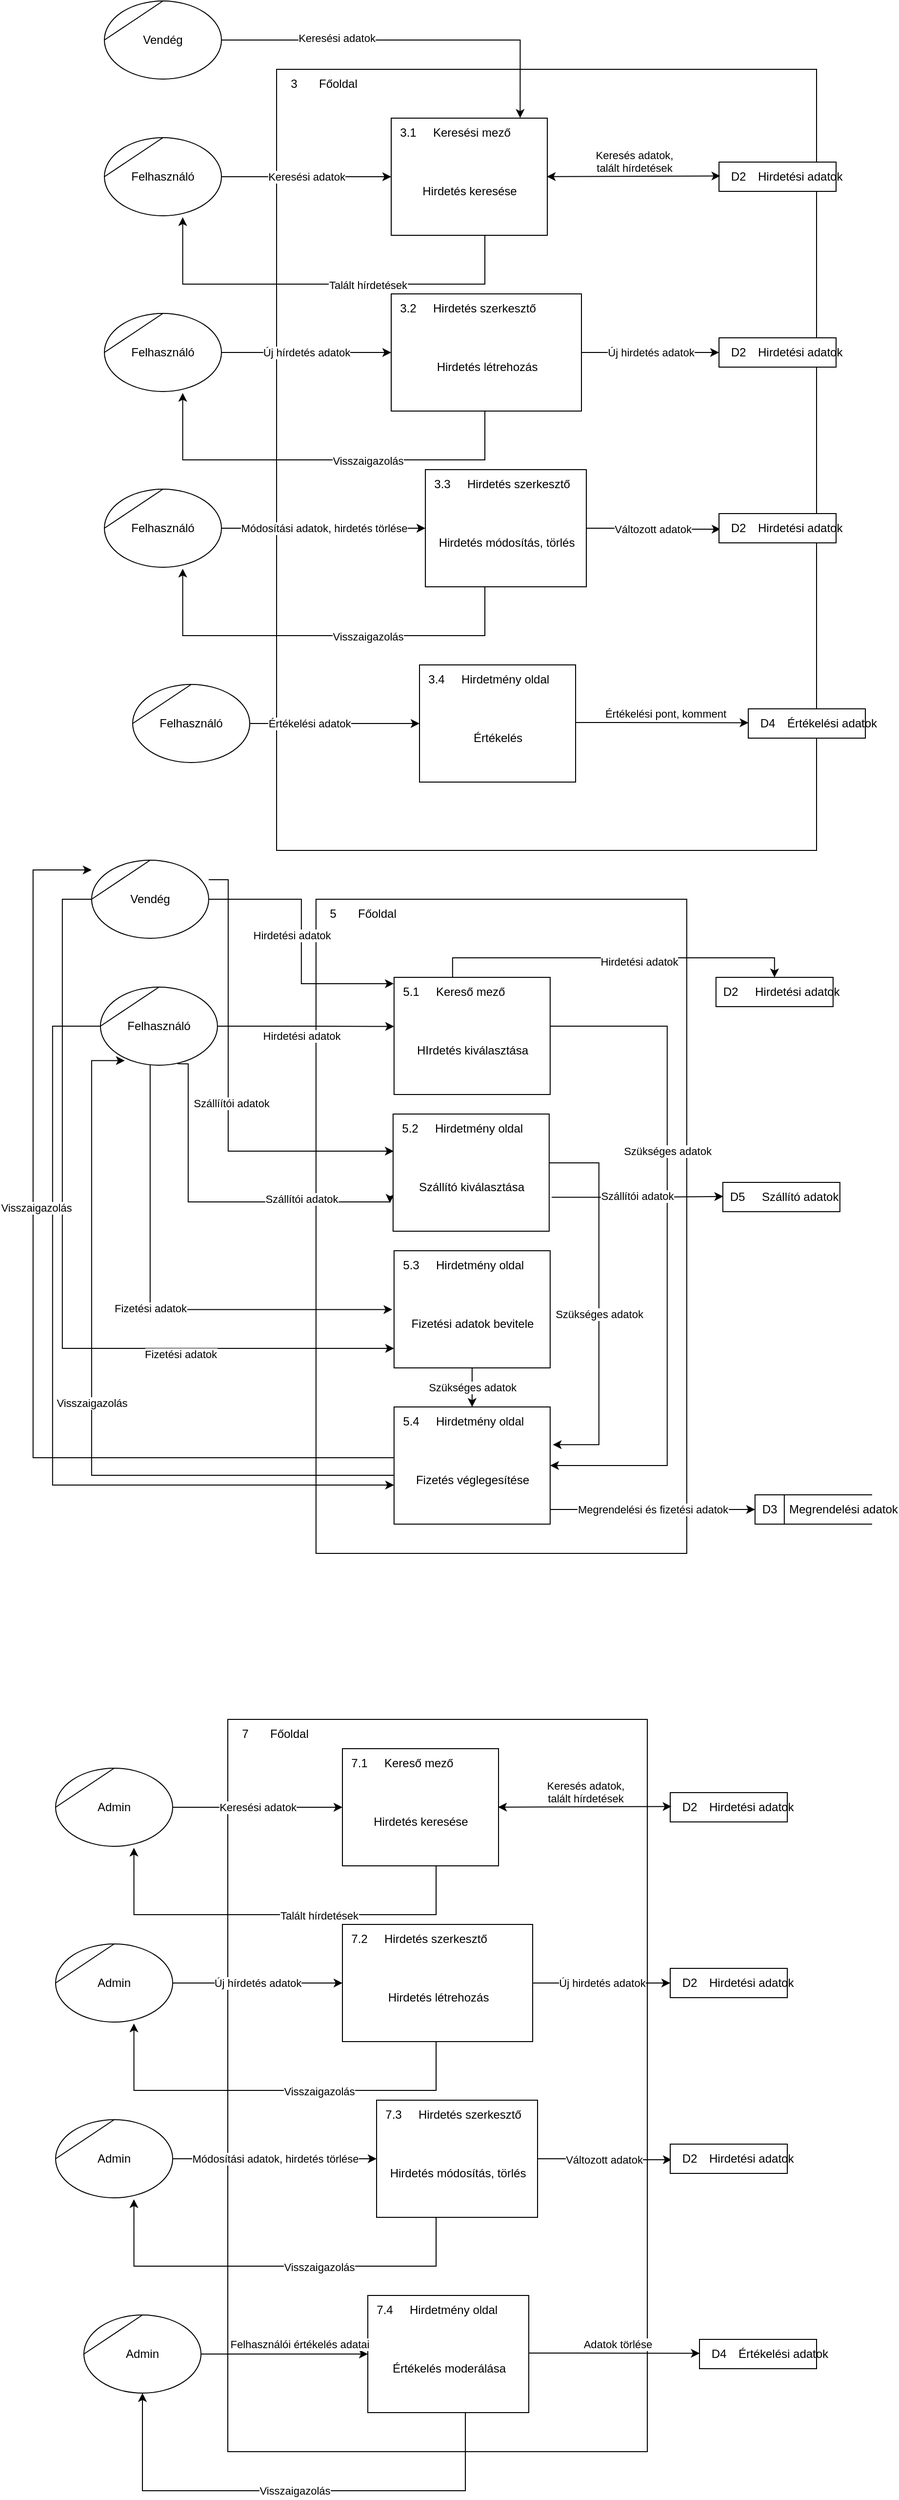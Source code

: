 <mxfile version="20.8.20" type="device"><diagram name="Page-1" id="ctG5L2sxvmhclDUyGaiN"><mxGraphModel dx="1820" dy="1760" grid="1" gridSize="10" guides="1" tooltips="1" connect="1" arrows="1" fold="1" page="1" pageScale="1" pageWidth="827" pageHeight="1169" math="0" shadow="0"><root><mxCell id="0"/><mxCell id="1" parent="0"/><mxCell id="Zt3mQ79ZkaoXCP1nDF9Z-24" value="" style="html=1;dashed=0;whitespace=wrap;shape=mxgraph.dfd.process;align=center;container=1;collapsible=0;spacingTop=30;" vertex="1" parent="1"><mxGeometry x="256.92" y="870" width="380" height="670" as="geometry"/></mxCell><mxCell id="Zt3mQ79ZkaoXCP1nDF9Z-25" value="5" style="text;html=1;strokeColor=none;fillColor=none;align=center;verticalAlign=middle;whiteSpace=wrap;rounded=0;movable=0;resizable=0;rotatable=0;cloneable=0;deletable=0;connectable=0;allowArrows=0;pointerEvents=1;" vertex="1" parent="Zt3mQ79ZkaoXCP1nDF9Z-24"><mxGeometry width="35" height="30" as="geometry"/></mxCell><mxCell id="Zt3mQ79ZkaoXCP1nDF9Z-26" value="Főoldal" style="text;html=1;strokeColor=none;fillColor=none;align=left;verticalAlign=middle;whiteSpace=wrap;rounded=0;movable=0;resizable=0;connectable=0;allowArrows=0;rotatable=0;cloneable=0;deletable=0;spacingLeft=6;autosize=1;resizeWidth=0;" vertex="1" parent="Zt3mQ79ZkaoXCP1nDF9Z-24"><mxGeometry x="35" width="70" height="30" as="geometry"/></mxCell><mxCell id="Zt3mQ79ZkaoXCP1nDF9Z-8" value="" style="html=1;dashed=0;whitespace=wrap;shape=mxgraph.dfd.process;align=center;container=1;collapsible=0;spacingTop=30;" vertex="1" parent="1"><mxGeometry x="216.5" y="20" width="553.5" height="800" as="geometry"/></mxCell><mxCell id="Zt3mQ79ZkaoXCP1nDF9Z-9" value="3" style="text;html=1;strokeColor=none;fillColor=none;align=center;verticalAlign=middle;whiteSpace=wrap;rounded=0;movable=0;resizable=0;rotatable=0;cloneable=0;deletable=0;connectable=0;allowArrows=0;pointerEvents=1;" vertex="1" parent="Zt3mQ79ZkaoXCP1nDF9Z-8"><mxGeometry width="35" height="30" as="geometry"/></mxCell><mxCell id="Zt3mQ79ZkaoXCP1nDF9Z-10" value="Főoldal" style="text;html=1;strokeColor=none;fillColor=none;align=left;verticalAlign=middle;whiteSpace=wrap;rounded=0;movable=0;resizable=0;connectable=0;allowArrows=0;rotatable=0;cloneable=0;deletable=0;spacingLeft=6;autosize=1;resizeWidth=0;" vertex="1" parent="Zt3mQ79ZkaoXCP1nDF9Z-8"><mxGeometry x="35" width="70" height="30" as="geometry"/></mxCell><mxCell id="5-aYV7EA9TQLMScNpg5d-7" style="edgeStyle=orthogonalEdgeStyle;rounded=0;orthogonalLoop=1;jettySize=auto;html=1;entryX=0.669;entryY=1.018;entryDx=0;entryDy=0;entryPerimeter=0;" parent="1" source="5-aYV7EA9TQLMScNpg5d-1" target="5-aYV7EA9TQLMScNpg5d-5" edge="1"><mxGeometry relative="1" as="geometry"><mxPoint x="414" y="240" as="targetPoint"/><Array as="points"><mxPoint x="430" y="240"/><mxPoint x="120" y="240"/></Array></mxGeometry></mxCell><mxCell id="5-aYV7EA9TQLMScNpg5d-8" value="Talált hírdetések" style="edgeLabel;html=1;align=center;verticalAlign=middle;resizable=0;points=[];" parent="5-aYV7EA9TQLMScNpg5d-7" vertex="1" connectable="0"><mxGeometry x="-0.207" y="1" relative="1" as="geometry"><mxPoint as="offset"/></mxGeometry></mxCell><mxCell id="5-aYV7EA9TQLMScNpg5d-1" value="Hirdetés keresése" style="html=1;dashed=0;whitespace=wrap;shape=mxgraph.dfd.process2;align=center;container=1;collapsible=0;spacingTop=30;" parent="1" vertex="1"><mxGeometry x="334" y="70" width="160" height="120" as="geometry"/></mxCell><mxCell id="5-aYV7EA9TQLMScNpg5d-2" value="3.1" style="text;html=1;strokeColor=none;fillColor=none;align=center;verticalAlign=middle;whiteSpace=wrap;rounded=0;movable=0;resizable=0;rotatable=0;cloneable=0;deletable=0;connectable=0;allowArrows=0;pointerEvents=1;" parent="5-aYV7EA9TQLMScNpg5d-1" vertex="1"><mxGeometry width="35" height="30" as="geometry"/></mxCell><mxCell id="5-aYV7EA9TQLMScNpg5d-3" value="Keresési mező" style="text;html=1;strokeColor=none;fillColor=none;align=left;verticalAlign=middle;whiteSpace=wrap;rounded=0;movable=0;resizable=0;connectable=0;allowArrows=0;rotatable=0;cloneable=0;deletable=0;spacingLeft=6;autosize=1;resizeWidth=0;" parent="5-aYV7EA9TQLMScNpg5d-1" vertex="1"><mxGeometry x="35" width="110" height="30" as="geometry"/></mxCell><mxCell id="5-aYV7EA9TQLMScNpg5d-6" value="Keresési adatok" style="edgeStyle=orthogonalEdgeStyle;rounded=0;orthogonalLoop=1;jettySize=auto;html=1;" parent="1" source="5-aYV7EA9TQLMScNpg5d-5" target="5-aYV7EA9TQLMScNpg5d-1" edge="1"><mxGeometry relative="1" as="geometry"/></mxCell><mxCell id="5-aYV7EA9TQLMScNpg5d-5" value="Felhasználó" style="shape=stencil(tZRtjoMgEIZPw98GJR6gYXfvQe10nZQCAbYft99RNKlW7GajiTGZeeXhnZGBCRka5YCVvGHig5VlwTm9Kb5NYhUc1DElr8qjOmhISojenuGGx9gz0DTgMbaq+GR8T9+0j5C1NYYgaE0YKU86wRQaWsvvCdZv/xhFjvgXiOB7kynLyq+/Y3fVNuBiI79j7OB+db/rgceOi61+3Grg4v9YISmTO9xCHlR9/vb2xxxnzYDW6AK8OfLTeZzO66ynzM5CnqyHBUsn1DqN9UITnWoH/kUY5Iu9PtVUzRY1jx4IGk22K9UioSs+44+uvFxl3bKX1nTZdE12iV8=);whiteSpace=wrap;html=1;" parent="1" vertex="1"><mxGeometry x="40" y="90" width="120" height="80" as="geometry"/></mxCell><mxCell id="5-aYV7EA9TQLMScNpg5d-9" value="Hirdetési adatok" style="html=1;dashed=0;whitespace=wrap;shape=mxgraph.dfd.dataStoreID2;align=left;spacingLeft=38;container=1;collapsible=0;" parent="1" vertex="1"><mxGeometry x="670" y="115" width="120" height="30" as="geometry"/></mxCell><mxCell id="5-aYV7EA9TQLMScNpg5d-10" value="D2" style="text;html=1;strokeColor=none;fillColor=none;align=center;verticalAlign=middle;whiteSpace=wrap;rounded=0;connectable=0;allowArrows=0;movable=0;resizable=0;rotatable=0;cloneable=0;deletable=0;" parent="5-aYV7EA9TQLMScNpg5d-9" vertex="1"><mxGeometry x="5" width="30" height="30" as="geometry"/></mxCell><mxCell id="5-aYV7EA9TQLMScNpg5d-12" value="Keresés adatok,&lt;br&gt;talált hírdetések" style="endArrow=classic;startArrow=classic;html=1;rounded=0;verticalAlign=bottom;entryX=0.011;entryY=0.473;entryDx=0;entryDy=0;entryPerimeter=0;exitX=0.997;exitY=0.499;exitDx=0;exitDy=0;exitPerimeter=0;" parent="1" source="5-aYV7EA9TQLMScNpg5d-1" target="5-aYV7EA9TQLMScNpg5d-9" edge="1"><mxGeometry x="-0.0" width="50" height="50" relative="1" as="geometry"><mxPoint x="500" y="129" as="sourcePoint"/><mxPoint x="630" y="190" as="targetPoint"/><mxPoint as="offset"/></mxGeometry></mxCell><mxCell id="5-aYV7EA9TQLMScNpg5d-14" style="edgeStyle=orthogonalEdgeStyle;rounded=0;orthogonalLoop=1;jettySize=auto;html=1;entryX=0.669;entryY=1.018;entryDx=0;entryDy=0;entryPerimeter=0;" parent="1" source="5-aYV7EA9TQLMScNpg5d-16" target="5-aYV7EA9TQLMScNpg5d-20" edge="1"><mxGeometry relative="1" as="geometry"><mxPoint x="414" y="420" as="targetPoint"/><Array as="points"><mxPoint x="430" y="420"/><mxPoint x="120" y="420"/></Array></mxGeometry></mxCell><mxCell id="5-aYV7EA9TQLMScNpg5d-15" value="Visszaigazolás" style="edgeLabel;html=1;align=center;verticalAlign=middle;resizable=0;points=[];" parent="5-aYV7EA9TQLMScNpg5d-14" vertex="1" connectable="0"><mxGeometry x="-0.207" y="1" relative="1" as="geometry"><mxPoint as="offset"/></mxGeometry></mxCell><mxCell id="5-aYV7EA9TQLMScNpg5d-25" value="Új hirdetés adatok" style="edgeStyle=orthogonalEdgeStyle;rounded=0;orthogonalLoop=1;jettySize=auto;html=1;entryX=0;entryY=0.5;entryDx=0;entryDy=0;entryPerimeter=0;" parent="1" source="5-aYV7EA9TQLMScNpg5d-16" target="5-aYV7EA9TQLMScNpg5d-21" edge="1"><mxGeometry relative="1" as="geometry"/></mxCell><mxCell id="5-aYV7EA9TQLMScNpg5d-16" value="Hirdetés létrehozás" style="html=1;dashed=0;whitespace=wrap;shape=mxgraph.dfd.process2;align=center;container=1;collapsible=0;spacingTop=30;" parent="1" vertex="1"><mxGeometry x="334" y="250" width="195" height="120" as="geometry"/></mxCell><mxCell id="5-aYV7EA9TQLMScNpg5d-17" value="3.2" style="text;html=1;strokeColor=none;fillColor=none;align=center;verticalAlign=middle;whiteSpace=wrap;rounded=0;movable=0;resizable=0;rotatable=0;cloneable=0;deletable=0;connectable=0;allowArrows=0;pointerEvents=1;" parent="5-aYV7EA9TQLMScNpg5d-16" vertex="1"><mxGeometry width="35" height="30" as="geometry"/></mxCell><mxCell id="5-aYV7EA9TQLMScNpg5d-18" value="Hirdetés szerkesztő" style="text;html=1;strokeColor=none;fillColor=none;align=left;verticalAlign=middle;whiteSpace=wrap;rounded=0;movable=0;resizable=0;connectable=0;allowArrows=0;rotatable=0;cloneable=0;deletable=0;spacingLeft=6;autosize=1;resizeWidth=0;" parent="5-aYV7EA9TQLMScNpg5d-16" vertex="1"><mxGeometry x="35" width="130" height="30" as="geometry"/></mxCell><mxCell id="5-aYV7EA9TQLMScNpg5d-19" value="Új hírdetés adatok" style="edgeStyle=orthogonalEdgeStyle;rounded=0;orthogonalLoop=1;jettySize=auto;html=1;" parent="1" source="5-aYV7EA9TQLMScNpg5d-20" target="5-aYV7EA9TQLMScNpg5d-16" edge="1"><mxGeometry relative="1" as="geometry"><Array as="points"><mxPoint x="240" y="310"/><mxPoint x="240" y="310"/></Array></mxGeometry></mxCell><mxCell id="5-aYV7EA9TQLMScNpg5d-20" value="Felhasználó" style="shape=stencil(tZRtjoMgEIZPw98GJR6gYXfvQe10nZQCAbYft99RNKlW7GajiTGZeeXhnZGBCRka5YCVvGHig5VlwTm9Kb5NYhUc1DElr8qjOmhISojenuGGx9gz0DTgMbaq+GR8T9+0j5C1NYYgaE0YKU86wRQaWsvvCdZv/xhFjvgXiOB7kynLyq+/Y3fVNuBiI79j7OB+db/rgceOi61+3Grg4v9YISmTO9xCHlR9/vb2xxxnzYDW6AK8OfLTeZzO66ynzM5CnqyHBUsn1DqN9UITnWoH/kUY5Iu9PtVUzRY1jx4IGk22K9UioSs+44+uvFxl3bKX1nTZdE12iV8=);whiteSpace=wrap;html=1;" parent="1" vertex="1"><mxGeometry x="40" y="270" width="120" height="80" as="geometry"/></mxCell><mxCell id="5-aYV7EA9TQLMScNpg5d-21" value="Hirdetési adatok" style="html=1;dashed=0;whitespace=wrap;shape=mxgraph.dfd.dataStoreID2;align=left;spacingLeft=38;container=1;collapsible=0;" parent="1" vertex="1"><mxGeometry x="670" y="295" width="120" height="30" as="geometry"/></mxCell><mxCell id="5-aYV7EA9TQLMScNpg5d-22" value="D2" style="text;html=1;strokeColor=none;fillColor=none;align=center;verticalAlign=middle;whiteSpace=wrap;rounded=0;connectable=0;allowArrows=0;movable=0;resizable=0;rotatable=0;cloneable=0;deletable=0;" parent="5-aYV7EA9TQLMScNpg5d-21" vertex="1"><mxGeometry x="5" width="30" height="30" as="geometry"/></mxCell><mxCell id="5-aYV7EA9TQLMScNpg5d-26" style="edgeStyle=orthogonalEdgeStyle;rounded=0;orthogonalLoop=1;jettySize=auto;html=1;entryX=0.669;entryY=1.018;entryDx=0;entryDy=0;entryPerimeter=0;" parent="1" source="5-aYV7EA9TQLMScNpg5d-28" target="5-aYV7EA9TQLMScNpg5d-32" edge="1"><mxGeometry relative="1" as="geometry"><mxPoint x="414" y="600" as="targetPoint"/><Array as="points"><mxPoint x="430" y="600"/><mxPoint x="120" y="600"/></Array></mxGeometry></mxCell><mxCell id="5-aYV7EA9TQLMScNpg5d-27" value="Visszaigazolás" style="edgeLabel;html=1;align=center;verticalAlign=middle;resizable=0;points=[];" parent="5-aYV7EA9TQLMScNpg5d-26" vertex="1" connectable="0"><mxGeometry x="-0.207" y="1" relative="1" as="geometry"><mxPoint as="offset"/></mxGeometry></mxCell><mxCell id="5-aYV7EA9TQLMScNpg5d-36" value="Változott adatok" style="edgeStyle=orthogonalEdgeStyle;rounded=0;orthogonalLoop=1;jettySize=auto;html=1;entryX=0.013;entryY=0.533;entryDx=0;entryDy=0;entryPerimeter=0;" parent="1" source="5-aYV7EA9TQLMScNpg5d-28" target="5-aYV7EA9TQLMScNpg5d-33" edge="1"><mxGeometry relative="1" as="geometry"/></mxCell><mxCell id="5-aYV7EA9TQLMScNpg5d-28" value="Hirdetés módosítás, törlés" style="html=1;dashed=0;whitespace=wrap;shape=mxgraph.dfd.process2;align=center;container=1;collapsible=0;spacingTop=30;" parent="1" vertex="1"><mxGeometry x="369" y="430" width="165" height="120" as="geometry"/></mxCell><mxCell id="5-aYV7EA9TQLMScNpg5d-29" value="3.3" style="text;html=1;strokeColor=none;fillColor=none;align=center;verticalAlign=middle;whiteSpace=wrap;rounded=0;movable=0;resizable=0;rotatable=0;cloneable=0;deletable=0;connectable=0;allowArrows=0;pointerEvents=1;" parent="5-aYV7EA9TQLMScNpg5d-28" vertex="1"><mxGeometry width="35" height="30" as="geometry"/></mxCell><mxCell id="5-aYV7EA9TQLMScNpg5d-30" value="Hirdetés szerkesztő" style="text;html=1;strokeColor=none;fillColor=none;align=left;verticalAlign=middle;whiteSpace=wrap;rounded=0;movable=0;resizable=0;connectable=0;allowArrows=0;rotatable=0;cloneable=0;deletable=0;spacingLeft=6;autosize=1;resizeWidth=0;" parent="5-aYV7EA9TQLMScNpg5d-28" vertex="1"><mxGeometry x="35" width="130" height="30" as="geometry"/></mxCell><mxCell id="5-aYV7EA9TQLMScNpg5d-31" value="Módosítási adatok, hirdetés törlése" style="edgeStyle=orthogonalEdgeStyle;rounded=0;orthogonalLoop=1;jettySize=auto;html=1;" parent="1" source="5-aYV7EA9TQLMScNpg5d-32" target="5-aYV7EA9TQLMScNpg5d-28" edge="1"><mxGeometry relative="1" as="geometry"/></mxCell><mxCell id="5-aYV7EA9TQLMScNpg5d-32" value="Felhasználó" style="shape=stencil(tZRtjoMgEIZPw98GJR6gYXfvQe10nZQCAbYft99RNKlW7GajiTGZeeXhnZGBCRka5YCVvGHig5VlwTm9Kb5NYhUc1DElr8qjOmhISojenuGGx9gz0DTgMbaq+GR8T9+0j5C1NYYgaE0YKU86wRQaWsvvCdZv/xhFjvgXiOB7kynLyq+/Y3fVNuBiI79j7OB+db/rgceOi61+3Grg4v9YISmTO9xCHlR9/vb2xxxnzYDW6AK8OfLTeZzO66ynzM5CnqyHBUsn1DqN9UITnWoH/kUY5Iu9PtVUzRY1jx4IGk22K9UioSs+44+uvFxl3bKX1nTZdE12iV8=);whiteSpace=wrap;html=1;" parent="1" vertex="1"><mxGeometry x="40" y="450" width="120" height="80" as="geometry"/></mxCell><mxCell id="5-aYV7EA9TQLMScNpg5d-33" value="Hirdetési adatok" style="html=1;dashed=0;whitespace=wrap;shape=mxgraph.dfd.dataStoreID2;align=left;spacingLeft=38;container=1;collapsible=0;" parent="1" vertex="1"><mxGeometry x="670" y="475" width="120" height="30" as="geometry"/></mxCell><mxCell id="5-aYV7EA9TQLMScNpg5d-34" value="D2" style="text;html=1;strokeColor=none;fillColor=none;align=center;verticalAlign=middle;whiteSpace=wrap;rounded=0;connectable=0;allowArrows=0;movable=0;resizable=0;rotatable=0;cloneable=0;deletable=0;" parent="5-aYV7EA9TQLMScNpg5d-33" vertex="1"><mxGeometry x="5" width="30" height="30" as="geometry"/></mxCell><mxCell id="5-aYV7EA9TQLMScNpg5d-48" value="Értékelési pont, komment" style="edgeStyle=orthogonalEdgeStyle;rounded=0;orthogonalLoop=1;jettySize=auto;html=1;entryX=0.002;entryY=0.475;entryDx=0;entryDy=0;entryPerimeter=0;" parent="1" source="5-aYV7EA9TQLMScNpg5d-39" target="5-aYV7EA9TQLMScNpg5d-44" edge="1"><mxGeometry x="0.046" y="9" relative="1" as="geometry"><Array as="points"><mxPoint x="570" y="689"/><mxPoint x="570" y="689"/></Array><mxPoint x="-1" as="offset"/></mxGeometry></mxCell><mxCell id="5-aYV7EA9TQLMScNpg5d-39" value="Értékelés" style="html=1;dashed=0;whitespace=wrap;shape=mxgraph.dfd.process2;align=center;container=1;collapsible=0;spacingTop=30;" parent="1" vertex="1"><mxGeometry x="363" y="630" width="160" height="120" as="geometry"/></mxCell><mxCell id="5-aYV7EA9TQLMScNpg5d-40" value="3.4" style="text;html=1;strokeColor=none;fillColor=none;align=center;verticalAlign=middle;whiteSpace=wrap;rounded=0;movable=0;resizable=0;rotatable=0;cloneable=0;deletable=0;connectable=0;allowArrows=0;pointerEvents=1;" parent="5-aYV7EA9TQLMScNpg5d-39" vertex="1"><mxGeometry width="35" height="30" as="geometry"/></mxCell><mxCell id="5-aYV7EA9TQLMScNpg5d-41" value="Hirdetmény oldal" style="text;html=1;strokeColor=none;fillColor=none;align=left;verticalAlign=middle;whiteSpace=wrap;rounded=0;movable=0;resizable=0;connectable=0;allowArrows=0;rotatable=0;cloneable=0;deletable=0;spacingLeft=6;autosize=1;resizeWidth=0;" parent="5-aYV7EA9TQLMScNpg5d-39" vertex="1"><mxGeometry x="35" width="120" height="30" as="geometry"/></mxCell><mxCell id="5-aYV7EA9TQLMScNpg5d-42" value="Értékelési adatok" style="edgeStyle=orthogonalEdgeStyle;rounded=0;orthogonalLoop=1;jettySize=auto;html=1;" parent="1" source="5-aYV7EA9TQLMScNpg5d-43" target="5-aYV7EA9TQLMScNpg5d-39" edge="1"><mxGeometry x="-0.296" relative="1" as="geometry"><mxPoint as="offset"/></mxGeometry></mxCell><mxCell id="5-aYV7EA9TQLMScNpg5d-43" value="Felhasználó" style="shape=stencil(tZRtjoMgEIZPw98GJR6gYXfvQe10nZQCAbYft99RNKlW7GajiTGZeeXhnZGBCRka5YCVvGHig5VlwTm9Kb5NYhUc1DElr8qjOmhISojenuGGx9gz0DTgMbaq+GR8T9+0j5C1NYYgaE0YKU86wRQaWsvvCdZv/xhFjvgXiOB7kynLyq+/Y3fVNuBiI79j7OB+db/rgceOi61+3Grg4v9YISmTO9xCHlR9/vb2xxxnzYDW6AK8OfLTeZzO66ynzM5CnqyHBUsn1DqN9UITnWoH/kUY5Iu9PtVUzRY1jx4IGk22K9UioSs+44+uvFxl3bKX1nTZdE12iV8=);whiteSpace=wrap;html=1;" parent="1" vertex="1"><mxGeometry x="69" y="650" width="120" height="80" as="geometry"/></mxCell><mxCell id="5-aYV7EA9TQLMScNpg5d-44" value="Értékelési adatok" style="html=1;dashed=0;whitespace=wrap;shape=mxgraph.dfd.dataStoreID2;align=left;spacingLeft=38;container=1;collapsible=0;" parent="1" vertex="1"><mxGeometry x="700" y="675" width="120" height="30" as="geometry"/></mxCell><mxCell id="5-aYV7EA9TQLMScNpg5d-45" value="D4" style="text;html=1;strokeColor=none;fillColor=none;align=center;verticalAlign=middle;whiteSpace=wrap;rounded=0;connectable=0;allowArrows=0;movable=0;resizable=0;rotatable=0;cloneable=0;deletable=0;" parent="5-aYV7EA9TQLMScNpg5d-44" vertex="1"><mxGeometry x="5" width="30" height="30" as="geometry"/></mxCell><mxCell id="5-aYV7EA9TQLMScNpg5d-95" style="edgeStyle=orthogonalEdgeStyle;rounded=0;orthogonalLoop=1;jettySize=auto;html=1;" parent="1" source="5-aYV7EA9TQLMScNpg5d-73" target="5-aYV7EA9TQLMScNpg5d-87" edge="1"><mxGeometry relative="1" as="geometry"><mxPoint x="616.92" y="1010.0" as="targetPoint"/><Array as="points"><mxPoint x="616.92" y="1000"/><mxPoint x="616.92" y="1450"/></Array></mxGeometry></mxCell><mxCell id="5-aYV7EA9TQLMScNpg5d-96" value="Szükséges adatok" style="edgeLabel;html=1;align=center;verticalAlign=middle;resizable=0;points=[];" parent="5-aYV7EA9TQLMScNpg5d-95" vertex="1" connectable="0"><mxGeometry x="-0.282" relative="1" as="geometry"><mxPoint as="offset"/></mxGeometry></mxCell><mxCell id="5-aYV7EA9TQLMScNpg5d-107" style="edgeStyle=orthogonalEdgeStyle;rounded=0;orthogonalLoop=1;jettySize=auto;html=1;" parent="1" source="5-aYV7EA9TQLMScNpg5d-73" target="5-aYV7EA9TQLMScNpg5d-104" edge="1"><mxGeometry relative="1" as="geometry"><mxPoint x="416.92" y="910" as="targetPoint"/><Array as="points"><mxPoint x="396.92" y="930"/><mxPoint x="726.92" y="930"/></Array></mxGeometry></mxCell><mxCell id="Zt3mQ79ZkaoXCP1nDF9Z-30" value="Hirdetési adatok" style="edgeLabel;html=1;align=center;verticalAlign=middle;resizable=0;points=[];" vertex="1" connectable="0" parent="5-aYV7EA9TQLMScNpg5d-107"><mxGeometry x="0.192" y="-4" relative="1" as="geometry"><mxPoint x="-10" as="offset"/></mxGeometry></mxCell><mxCell id="5-aYV7EA9TQLMScNpg5d-73" value="HIrdetés kiválasztása" style="html=1;dashed=0;whitespace=wrap;shape=mxgraph.dfd.process;align=center;container=1;collapsible=0;spacingTop=30;strokeColor=default;fontFamily=Helvetica;fontSize=12;fontColor=default;fillColor=default;" parent="1" vertex="1"><mxGeometry x="336.92" y="950" width="160" height="120" as="geometry"/></mxCell><mxCell id="5-aYV7EA9TQLMScNpg5d-74" value="5.1" style="text;html=1;strokeColor=none;fillColor=none;align=center;verticalAlign=middle;whiteSpace=wrap;rounded=0;movable=0;resizable=0;rotatable=0;cloneable=0;deletable=0;connectable=0;allowArrows=0;pointerEvents=1;fontSize=12;fontFamily=Helvetica;fontColor=default;" parent="5-aYV7EA9TQLMScNpg5d-73" vertex="1"><mxGeometry width="35" height="30" as="geometry"/></mxCell><mxCell id="5-aYV7EA9TQLMScNpg5d-75" value="Kereső mező" style="text;html=1;strokeColor=none;fillColor=none;align=left;verticalAlign=middle;whiteSpace=wrap;rounded=0;movable=0;resizable=0;connectable=0;allowArrows=0;rotatable=0;cloneable=0;deletable=0;spacingLeft=6;autosize=1;resizeWidth=0;fontSize=12;fontFamily=Helvetica;fontColor=default;" parent="5-aYV7EA9TQLMScNpg5d-73" vertex="1"><mxGeometry x="35" width="100" height="30" as="geometry"/></mxCell><mxCell id="5-aYV7EA9TQLMScNpg5d-77" value="Hirdetési adatok" style="edgeStyle=orthogonalEdgeStyle;rounded=0;orthogonalLoop=1;jettySize=auto;html=1;entryX=0;entryY=0.419;entryDx=0;entryDy=0;entryPerimeter=0;" parent="1" source="5-aYV7EA9TQLMScNpg5d-76" target="5-aYV7EA9TQLMScNpg5d-73" edge="1"><mxGeometry x="-0.044" y="-10" relative="1" as="geometry"><mxPoint as="offset"/></mxGeometry></mxCell><mxCell id="5-aYV7EA9TQLMScNpg5d-86" value="Fizetési adatok" style="edgeStyle=orthogonalEdgeStyle;rounded=0;orthogonalLoop=1;jettySize=auto;html=1;entryX=-0.011;entryY=0.502;entryDx=0;entryDy=0;entryPerimeter=0;" parent="1" source="5-aYV7EA9TQLMScNpg5d-76" target="5-aYV7EA9TQLMScNpg5d-82" edge="1"><mxGeometry relative="1" as="geometry"><mxPoint x="296.92" y="1270" as="targetPoint"/><Array as="points"><mxPoint x="86.92" y="1290"/></Array></mxGeometry></mxCell><mxCell id="5-aYV7EA9TQLMScNpg5d-91" style="edgeStyle=orthogonalEdgeStyle;rounded=0;orthogonalLoop=1;jettySize=auto;html=1;" parent="1" source="5-aYV7EA9TQLMScNpg5d-76" target="5-aYV7EA9TQLMScNpg5d-87" edge="1"><mxGeometry relative="1" as="geometry"><mxPoint x="6.92" y="1470.0" as="targetPoint"/><Array as="points"><mxPoint x="-13.08" y="1000"/><mxPoint x="-13.08" y="1470"/></Array></mxGeometry></mxCell><mxCell id="5-aYV7EA9TQLMScNpg5d-76" value="Felhasználó" style="shape=stencil(tZRtjoMgEIZPw98GJR6gYXfvQe10nZQCAbYft99RNKlW7GajiTGZeeXhnZGBCRka5YCVvGHig5VlwTm9Kb5NYhUc1DElr8qjOmhISojenuGGx9gz0DTgMbaq+GR8T9+0j5C1NYYgaE0YKU86wRQaWsvvCdZv/xhFjvgXiOB7kynLyq+/Y3fVNuBiI79j7OB+db/rgceOi61+3Grg4v9YISmTO9xCHlR9/vb2xxxnzYDW6AK8OfLTeZzO66ynzM5CnqyHBUsn1DqN9UITnWoH/kUY5Iu9PtVUzRY1jx4IGk22K9UioSs+44+uvFxl3bKX1nTZdE12iV8=);whiteSpace=wrap;html=1;" parent="1" vertex="1"><mxGeometry x="35.92" y="960" width="120" height="80" as="geometry"/></mxCell><mxCell id="5-aYV7EA9TQLMScNpg5d-85" style="edgeStyle=orthogonalEdgeStyle;rounded=0;orthogonalLoop=1;jettySize=auto;html=1;exitX=0.658;exitY=0.982;exitDx=0;exitDy=0;exitPerimeter=0;entryX=-0.021;entryY=0.759;entryDx=0;entryDy=0;entryPerimeter=0;" parent="1" source="5-aYV7EA9TQLMScNpg5d-76" target="5-aYV7EA9TQLMScNpg5d-78" edge="1"><mxGeometry relative="1" as="geometry"><Array as="points"><mxPoint x="125.92" y="1180"/><mxPoint x="332.92" y="1180"/></Array></mxGeometry></mxCell><mxCell id="5-aYV7EA9TQLMScNpg5d-90" value="Szállítói adatok" style="edgeLabel;html=1;align=center;verticalAlign=middle;resizable=0;points=[];" parent="5-aYV7EA9TQLMScNpg5d-85" vertex="1" connectable="0"><mxGeometry x="0.492" y="3" relative="1" as="geometry"><mxPoint as="offset"/></mxGeometry></mxCell><mxCell id="5-aYV7EA9TQLMScNpg5d-93" style="edgeStyle=orthogonalEdgeStyle;rounded=0;orthogonalLoop=1;jettySize=auto;html=1;entryX=1.017;entryY=0.322;entryDx=0;entryDy=0;entryPerimeter=0;" parent="1" source="5-aYV7EA9TQLMScNpg5d-78" target="5-aYV7EA9TQLMScNpg5d-87" edge="1"><mxGeometry relative="1" as="geometry"><mxPoint x="496.92" y="1430" as="targetPoint"/><Array as="points"><mxPoint x="546.92" y="1140"/><mxPoint x="546.92" y="1429"/></Array></mxGeometry></mxCell><mxCell id="5-aYV7EA9TQLMScNpg5d-94" value="Szükséges adatok" style="edgeLabel;html=1;align=center;verticalAlign=middle;resizable=0;points=[];" parent="5-aYV7EA9TQLMScNpg5d-93" vertex="1" connectable="0"><mxGeometry x="0.063" relative="1" as="geometry"><mxPoint as="offset"/></mxGeometry></mxCell><mxCell id="5-aYV7EA9TQLMScNpg5d-114" value="Szállítói adatok" style="edgeStyle=orthogonalEdgeStyle;rounded=0;orthogonalLoop=1;jettySize=auto;html=1;entryX=0.003;entryY=0.481;entryDx=0;entryDy=0;entryPerimeter=0;exitX=1.016;exitY=0.71;exitDx=0;exitDy=0;exitPerimeter=0;" parent="1" source="5-aYV7EA9TQLMScNpg5d-78" target="5-aYV7EA9TQLMScNpg5d-97" edge="1"><mxGeometry relative="1" as="geometry"/></mxCell><mxCell id="5-aYV7EA9TQLMScNpg5d-78" value="Szállító kiválasztása" style="html=1;dashed=0;whitespace=wrap;shape=mxgraph.dfd.process;align=center;container=1;collapsible=0;spacingTop=30;strokeColor=default;fontFamily=Helvetica;fontSize=12;fontColor=default;fillColor=default;" parent="1" vertex="1"><mxGeometry x="335.92" y="1090" width="160" height="120" as="geometry"/></mxCell><mxCell id="5-aYV7EA9TQLMScNpg5d-79" value="5.2" style="text;html=1;strokeColor=none;fillColor=none;align=center;verticalAlign=middle;whiteSpace=wrap;rounded=0;movable=0;resizable=0;rotatable=0;cloneable=0;deletable=0;connectable=0;allowArrows=0;pointerEvents=1;fontSize=12;fontFamily=Helvetica;fontColor=default;" parent="5-aYV7EA9TQLMScNpg5d-78" vertex="1"><mxGeometry width="35" height="30" as="geometry"/></mxCell><mxCell id="5-aYV7EA9TQLMScNpg5d-80" value="Hirdetmény oldal" style="text;html=1;strokeColor=none;fillColor=none;align=left;verticalAlign=middle;whiteSpace=wrap;rounded=0;movable=0;resizable=0;connectable=0;allowArrows=0;rotatable=0;cloneable=0;deletable=0;spacingLeft=6;autosize=1;resizeWidth=0;fontSize=12;fontFamily=Helvetica;fontColor=default;" parent="5-aYV7EA9TQLMScNpg5d-78" vertex="1"><mxGeometry x="35" width="120" height="30" as="geometry"/></mxCell><mxCell id="5-aYV7EA9TQLMScNpg5d-92" value="Szükséges adatok" style="edgeStyle=orthogonalEdgeStyle;rounded=0;orthogonalLoop=1;jettySize=auto;html=1;" parent="1" source="5-aYV7EA9TQLMScNpg5d-82" target="5-aYV7EA9TQLMScNpg5d-87" edge="1"><mxGeometry relative="1" as="geometry"/></mxCell><mxCell id="5-aYV7EA9TQLMScNpg5d-82" value="Fizetési adatok bevitele" style="html=1;dashed=0;whitespace=wrap;shape=mxgraph.dfd.process;align=center;container=1;collapsible=0;spacingTop=30;" parent="1" vertex="1"><mxGeometry x="336.92" y="1230" width="160" height="120" as="geometry"/></mxCell><mxCell id="5-aYV7EA9TQLMScNpg5d-83" value="5.3" style="text;html=1;strokeColor=none;fillColor=none;align=center;verticalAlign=middle;whiteSpace=wrap;rounded=0;movable=0;resizable=0;rotatable=0;cloneable=0;deletable=0;connectable=0;allowArrows=0;pointerEvents=1;" parent="5-aYV7EA9TQLMScNpg5d-82" vertex="1"><mxGeometry width="35" height="30" as="geometry"/></mxCell><mxCell id="5-aYV7EA9TQLMScNpg5d-84" value="Hirdetmény oldal" style="text;html=1;strokeColor=none;fillColor=none;align=left;verticalAlign=middle;whiteSpace=wrap;rounded=0;movable=0;resizable=0;connectable=0;allowArrows=0;rotatable=0;cloneable=0;deletable=0;spacingLeft=6;autosize=1;resizeWidth=0;" parent="5-aYV7EA9TQLMScNpg5d-82" vertex="1"><mxGeometry x="35" width="120" height="30" as="geometry"/></mxCell><mxCell id="5-aYV7EA9TQLMScNpg5d-112" value="Megrendelési és fizetési adatok" style="edgeStyle=orthogonalEdgeStyle;rounded=0;orthogonalLoop=1;jettySize=auto;html=1;" parent="1" source="5-aYV7EA9TQLMScNpg5d-87" target="5-aYV7EA9TQLMScNpg5d-110" edge="1"><mxGeometry relative="1" as="geometry"><Array as="points"><mxPoint x="546.92" y="1495"/><mxPoint x="546.92" y="1495"/></Array></mxGeometry></mxCell><mxCell id="5-aYV7EA9TQLMScNpg5d-113" value="Visszaigazolás" style="edgeStyle=orthogonalEdgeStyle;rounded=0;orthogonalLoop=1;jettySize=auto;html=1;entryX=0.208;entryY=0.941;entryDx=0;entryDy=0;entryPerimeter=0;" parent="1" source="5-aYV7EA9TQLMScNpg5d-87" target="5-aYV7EA9TQLMScNpg5d-76" edge="1"><mxGeometry relative="1" as="geometry"><mxPoint x="26.92" y="1450.0" as="targetPoint"/><Array as="points"><mxPoint x="26.92" y="1460"/><mxPoint x="26.92" y="1035"/></Array></mxGeometry></mxCell><mxCell id="5-aYV7EA9TQLMScNpg5d-87" value="Fizetés véglegesítése" style="html=1;dashed=0;whitespace=wrap;shape=mxgraph.dfd.process;align=center;container=1;collapsible=0;spacingTop=30;" parent="1" vertex="1"><mxGeometry x="336.92" y="1390" width="160" height="120" as="geometry"/></mxCell><mxCell id="5-aYV7EA9TQLMScNpg5d-88" value="5.4" style="text;html=1;strokeColor=none;fillColor=none;align=center;verticalAlign=middle;whiteSpace=wrap;rounded=0;movable=0;resizable=0;rotatable=0;cloneable=0;deletable=0;connectable=0;allowArrows=0;pointerEvents=1;" parent="5-aYV7EA9TQLMScNpg5d-87" vertex="1"><mxGeometry width="35" height="30" as="geometry"/></mxCell><mxCell id="5-aYV7EA9TQLMScNpg5d-89" value="Hirdetmény oldal" style="text;html=1;strokeColor=none;fillColor=none;align=left;verticalAlign=middle;whiteSpace=wrap;rounded=0;movable=0;resizable=0;connectable=0;allowArrows=0;rotatable=0;cloneable=0;deletable=0;spacingLeft=6;autosize=1;resizeWidth=0;" parent="5-aYV7EA9TQLMScNpg5d-87" vertex="1"><mxGeometry x="35" width="120" height="30" as="geometry"/></mxCell><mxCell id="5-aYV7EA9TQLMScNpg5d-97" value="Szállító adatok" style="html=1;dashed=0;whitespace=wrap;shape=mxgraph.dfd.dataStoreID2;align=left;spacingLeft=38;container=1;collapsible=0;" parent="1" vertex="1"><mxGeometry x="673.92" y="1160" width="120" height="30" as="geometry"/></mxCell><mxCell id="5-aYV7EA9TQLMScNpg5d-98" value="D5" style="text;html=1;strokeColor=none;fillColor=none;align=center;verticalAlign=middle;whiteSpace=wrap;rounded=0;movable=0;resizable=0;rotatable=0;cloneable=0;deletable=0;allowArrows=0;connectable=0;fontSize=12;fontFamily=Helvetica;fontColor=default;" parent="5-aYV7EA9TQLMScNpg5d-97" vertex="1"><mxGeometry width="30" height="30" as="geometry"/></mxCell><mxCell id="5-aYV7EA9TQLMScNpg5d-104" value="Hirdetési adatok" style="html=1;dashed=0;whitespace=wrap;shape=mxgraph.dfd.dataStoreID2;align=left;spacingLeft=38;container=1;collapsible=0;" parent="1" vertex="1"><mxGeometry x="666.92" y="950" width="120" height="30" as="geometry"/></mxCell><mxCell id="5-aYV7EA9TQLMScNpg5d-105" value="D2" style="text;html=1;strokeColor=none;fillColor=none;align=center;verticalAlign=middle;whiteSpace=wrap;rounded=0;movable=0;resizable=0;rotatable=0;cloneable=0;deletable=0;allowArrows=0;connectable=0;fontSize=12;fontFamily=Helvetica;fontColor=default;" parent="5-aYV7EA9TQLMScNpg5d-104" vertex="1"><mxGeometry width="30" height="30" as="geometry"/></mxCell><mxCell id="Zt3mQ79ZkaoXCP1nDF9Z-13" style="edgeStyle=orthogonalEdgeStyle;rounded=0;orthogonalLoop=1;jettySize=auto;html=1;entryX=0.826;entryY=-0.002;entryDx=0;entryDy=0;entryPerimeter=0;" edge="1" parent="1" source="Zt3mQ79ZkaoXCP1nDF9Z-12" target="5-aYV7EA9TQLMScNpg5d-1"><mxGeometry relative="1" as="geometry"/></mxCell><mxCell id="Zt3mQ79ZkaoXCP1nDF9Z-14" value="Keresési adatok" style="edgeLabel;html=1;align=center;verticalAlign=middle;resizable=0;points=[];" vertex="1" connectable="0" parent="Zt3mQ79ZkaoXCP1nDF9Z-13"><mxGeometry x="-0.391" y="2" relative="1" as="geometry"><mxPoint as="offset"/></mxGeometry></mxCell><mxCell id="Zt3mQ79ZkaoXCP1nDF9Z-12" value="Vendég" style="shape=stencil(tZRtjoMgEIZPw98GJR6gYXfvQe10nZQCAbYft99RNKlW7GajiTGZeeXhnZGBCRka5YCVvGHig5VlwTm9Kb5NYhUc1DElr8qjOmhISojenuGGx9gz0DTgMbaq+GR8T9+0j5C1NYYgaE0YKU86wRQaWsvvCdZv/xhFjvgXiOB7kynLyq+/Y3fVNuBiI79j7OB+db/rgceOi61+3Grg4v9YISmTO9xCHlR9/vb2xxxnzYDW6AK8OfLTeZzO66ynzM5CnqyHBUsn1DqN9UITnWoH/kUY5Iu9PtVUzRY1jx4IGk22K9UioSs+44+uvFxl3bKX1nTZdE12iV8=);whiteSpace=wrap;html=1;" vertex="1" parent="1"><mxGeometry x="40" y="-50" width="120" height="80" as="geometry"/></mxCell><mxCell id="Zt3mQ79ZkaoXCP1nDF9Z-17" style="edgeStyle=orthogonalEdgeStyle;rounded=0;orthogonalLoop=1;jettySize=auto;html=1;entryX=0.004;entryY=0.317;entryDx=0;entryDy=0;entryPerimeter=0;" edge="1" parent="1" source="Zt3mQ79ZkaoXCP1nDF9Z-15" target="5-aYV7EA9TQLMScNpg5d-78"><mxGeometry relative="1" as="geometry"><Array as="points"><mxPoint x="166.92" y="850"/><mxPoint x="166.92" y="1128"/></Array></mxGeometry></mxCell><mxCell id="Zt3mQ79ZkaoXCP1nDF9Z-18" value="Szállíítói adatok" style="edgeLabel;html=1;align=center;verticalAlign=middle;resizable=0;points=[];" vertex="1" connectable="0" parent="Zt3mQ79ZkaoXCP1nDF9Z-17"><mxGeometry x="0.063" y="3" relative="1" as="geometry"><mxPoint as="offset"/></mxGeometry></mxCell><mxCell id="Zt3mQ79ZkaoXCP1nDF9Z-19" style="edgeStyle=orthogonalEdgeStyle;rounded=0;orthogonalLoop=1;jettySize=auto;html=1;" edge="1" parent="1" source="Zt3mQ79ZkaoXCP1nDF9Z-15" target="5-aYV7EA9TQLMScNpg5d-82"><mxGeometry relative="1" as="geometry"><mxPoint x="6.92" y="1330" as="targetPoint"/><Array as="points"><mxPoint x="-3.08" y="870"/><mxPoint x="-3.08" y="1330"/></Array></mxGeometry></mxCell><mxCell id="Zt3mQ79ZkaoXCP1nDF9Z-20" value="Fizetési adatok" style="edgeLabel;html=1;align=center;verticalAlign=middle;resizable=0;points=[];" vertex="1" connectable="0" parent="Zt3mQ79ZkaoXCP1nDF9Z-19"><mxGeometry x="0.472" y="-6" relative="1" as="geometry"><mxPoint as="offset"/></mxGeometry></mxCell><mxCell id="Zt3mQ79ZkaoXCP1nDF9Z-21" style="edgeStyle=orthogonalEdgeStyle;rounded=0;orthogonalLoop=1;jettySize=auto;html=1;" edge="1" parent="1" source="5-aYV7EA9TQLMScNpg5d-87" target="Zt3mQ79ZkaoXCP1nDF9Z-15"><mxGeometry relative="1" as="geometry"><mxPoint x="-23.08" y="1441.778" as="sourcePoint"/><Array as="points"><mxPoint x="-33.08" y="1442"/><mxPoint x="-33.08" y="840"/></Array></mxGeometry></mxCell><mxCell id="Zt3mQ79ZkaoXCP1nDF9Z-22" value="Visszaigazolás" style="edgeLabel;html=1;align=center;verticalAlign=middle;resizable=0;points=[];" vertex="1" connectable="0" parent="Zt3mQ79ZkaoXCP1nDF9Z-21"><mxGeometry x="0.213" y="-3" relative="1" as="geometry"><mxPoint as="offset"/></mxGeometry></mxCell><mxCell id="Zt3mQ79ZkaoXCP1nDF9Z-15" value="Vendég" style="shape=stencil(tZRtjoMgEIZPw98GJR6gYXfvQe10nZQCAbYft99RNKlW7GajiTGZeeXhnZGBCRka5YCVvGHig5VlwTm9Kb5NYhUc1DElr8qjOmhISojenuGGx9gz0DTgMbaq+GR8T9+0j5C1NYYgaE0YKU86wRQaWsvvCdZv/xhFjvgXiOB7kynLyq+/Y3fVNuBiI79j7OB+db/rgceOi61+3Grg4v9YISmTO9xCHlR9/vb2xxxnzYDW6AK8OfLTeZzO66ynzM5CnqyHBUsn1DqN9UITnWoH/kUY5Iu9PtVUzRY1jx4IGk22K9UioSs+44+uvFxl3bKX1nTZdE12iV8=);whiteSpace=wrap;html=1;" vertex="1" parent="1"><mxGeometry x="26.92" y="830" width="120" height="80" as="geometry"/></mxCell><mxCell id="Zt3mQ79ZkaoXCP1nDF9Z-16" value="Hirdetési adatok" style="edgeStyle=orthogonalEdgeStyle;rounded=0;orthogonalLoop=1;jettySize=auto;html=1;entryX=-0.002;entryY=0.054;entryDx=0;entryDy=0;entryPerimeter=0;exitX=1;exitY=0.5;exitDx=0;exitDy=0;" edge="1" parent="1" source="Zt3mQ79ZkaoXCP1nDF9Z-15" target="5-aYV7EA9TQLMScNpg5d-73"><mxGeometry x="-0.044" y="-10" relative="1" as="geometry"><mxPoint as="offset"/><mxPoint x="165.92" y="1010" as="sourcePoint"/><mxPoint x="346.92" y="1010" as="targetPoint"/></mxGeometry></mxCell><mxCell id="5-aYV7EA9TQLMScNpg5d-110" value="Megrendelési adatok" style="html=1;dashed=0;whitespace=wrap;shape=mxgraph.dfd.dataStoreID;align=left;spacingLeft=33;container=1;collapsible=0;autosize=0;strokeColor=default;fontFamily=Helvetica;fontSize=12;fontColor=default;fillColor=default;" parent="1" vertex="1"><mxGeometry x="706.92" y="1480" width="120" height="30" as="geometry"/></mxCell><mxCell id="5-aYV7EA9TQLMScNpg5d-111" value="D3" style="text;html=1;strokeColor=none;fillColor=none;align=center;verticalAlign=middle;whiteSpace=wrap;rounded=0;movable=0;resizable=0;rotatable=0;cloneable=0;deletable=0;allowArrows=0;connectable=0;fontSize=12;fontFamily=Helvetica;fontColor=default;" parent="5-aYV7EA9TQLMScNpg5d-110" vertex="1"><mxGeometry width="30" height="30" as="geometry"/></mxCell><mxCell id="Zt3mQ79ZkaoXCP1nDF9Z-44" value="" style="html=1;dashed=0;whitespace=wrap;shape=mxgraph.dfd.process;align=center;container=1;collapsible=0;spacingTop=30;" vertex="1" parent="1"><mxGeometry x="166.5" y="1710" width="430" height="750" as="geometry"/></mxCell><mxCell id="Zt3mQ79ZkaoXCP1nDF9Z-45" value="7" style="text;html=1;strokeColor=none;fillColor=none;align=center;verticalAlign=middle;whiteSpace=wrap;rounded=0;movable=0;resizable=0;rotatable=0;cloneable=0;deletable=0;connectable=0;allowArrows=0;pointerEvents=1;" vertex="1" parent="Zt3mQ79ZkaoXCP1nDF9Z-44"><mxGeometry width="35" height="30" as="geometry"/></mxCell><mxCell id="Zt3mQ79ZkaoXCP1nDF9Z-46" value="Főoldal" style="text;html=1;strokeColor=none;fillColor=none;align=left;verticalAlign=middle;whiteSpace=wrap;rounded=0;movable=0;resizable=0;connectable=0;allowArrows=0;rotatable=0;cloneable=0;deletable=0;spacingLeft=6;autosize=1;resizeWidth=0;" vertex="1" parent="Zt3mQ79ZkaoXCP1nDF9Z-44"><mxGeometry x="35" width="70" height="30" as="geometry"/></mxCell><mxCell id="Zt3mQ79ZkaoXCP1nDF9Z-47" style="edgeStyle=orthogonalEdgeStyle;rounded=0;orthogonalLoop=1;jettySize=auto;html=1;entryX=0.669;entryY=1.018;entryDx=0;entryDy=0;entryPerimeter=0;" edge="1" parent="1" source="Zt3mQ79ZkaoXCP1nDF9Z-49" target="Zt3mQ79ZkaoXCP1nDF9Z-53"><mxGeometry relative="1" as="geometry"><mxPoint x="364" y="1910" as="targetPoint"/><Array as="points"><mxPoint x="380" y="1910"/><mxPoint x="70" y="1910"/></Array></mxGeometry></mxCell><mxCell id="Zt3mQ79ZkaoXCP1nDF9Z-48" value="Talált hírdetések" style="edgeLabel;html=1;align=center;verticalAlign=middle;resizable=0;points=[];" vertex="1" connectable="0" parent="Zt3mQ79ZkaoXCP1nDF9Z-47"><mxGeometry x="-0.207" y="1" relative="1" as="geometry"><mxPoint as="offset"/></mxGeometry></mxCell><mxCell id="Zt3mQ79ZkaoXCP1nDF9Z-49" value="Hirdetés keresése" style="html=1;dashed=0;whitespace=wrap;shape=mxgraph.dfd.process2;align=center;container=1;collapsible=0;spacingTop=30;" vertex="1" parent="1"><mxGeometry x="284" y="1740" width="160" height="120" as="geometry"/></mxCell><mxCell id="Zt3mQ79ZkaoXCP1nDF9Z-50" value="7.1" style="text;html=1;strokeColor=none;fillColor=none;align=center;verticalAlign=middle;whiteSpace=wrap;rounded=0;movable=0;resizable=0;rotatable=0;cloneable=0;deletable=0;connectable=0;allowArrows=0;pointerEvents=1;" vertex="1" parent="Zt3mQ79ZkaoXCP1nDF9Z-49"><mxGeometry width="35" height="30" as="geometry"/></mxCell><mxCell id="Zt3mQ79ZkaoXCP1nDF9Z-51" value="Kereső mező" style="text;html=1;strokeColor=none;fillColor=none;align=left;verticalAlign=middle;whiteSpace=wrap;rounded=0;movable=0;resizable=0;connectable=0;allowArrows=0;rotatable=0;cloneable=0;deletable=0;spacingLeft=6;autosize=1;resizeWidth=0;" vertex="1" parent="Zt3mQ79ZkaoXCP1nDF9Z-49"><mxGeometry x="35" width="100" height="30" as="geometry"/></mxCell><mxCell id="Zt3mQ79ZkaoXCP1nDF9Z-52" value="Keresési adatok" style="edgeStyle=orthogonalEdgeStyle;rounded=0;orthogonalLoop=1;jettySize=auto;html=1;" edge="1" parent="1" source="Zt3mQ79ZkaoXCP1nDF9Z-53" target="Zt3mQ79ZkaoXCP1nDF9Z-49"><mxGeometry relative="1" as="geometry"/></mxCell><mxCell id="Zt3mQ79ZkaoXCP1nDF9Z-53" value="Admin" style="shape=stencil(tZRtjoMgEIZPw98GJR6gYXfvQe10nZQCAbYft99RNKlW7GajiTGZeeXhnZGBCRka5YCVvGHig5VlwTm9Kb5NYhUc1DElr8qjOmhISojenuGGx9gz0DTgMbaq+GR8T9+0j5C1NYYgaE0YKU86wRQaWsvvCdZv/xhFjvgXiOB7kynLyq+/Y3fVNuBiI79j7OB+db/rgceOi61+3Grg4v9YISmTO9xCHlR9/vb2xxxnzYDW6AK8OfLTeZzO66ynzM5CnqyHBUsn1DqN9UITnWoH/kUY5Iu9PtVUzRY1jx4IGk22K9UioSs+44+uvFxl3bKX1nTZdE12iV8=);whiteSpace=wrap;html=1;" vertex="1" parent="1"><mxGeometry x="-10" y="1760" width="120" height="80" as="geometry"/></mxCell><mxCell id="Zt3mQ79ZkaoXCP1nDF9Z-54" value="Hirdetési adatok" style="html=1;dashed=0;whitespace=wrap;shape=mxgraph.dfd.dataStoreID2;align=left;spacingLeft=38;container=1;collapsible=0;" vertex="1" parent="1"><mxGeometry x="620" y="1785" width="120" height="30" as="geometry"/></mxCell><mxCell id="Zt3mQ79ZkaoXCP1nDF9Z-55" value="D2" style="text;html=1;strokeColor=none;fillColor=none;align=center;verticalAlign=middle;whiteSpace=wrap;rounded=0;connectable=0;allowArrows=0;movable=0;resizable=0;rotatable=0;cloneable=0;deletable=0;" vertex="1" parent="Zt3mQ79ZkaoXCP1nDF9Z-54"><mxGeometry x="5" width="30" height="30" as="geometry"/></mxCell><mxCell id="Zt3mQ79ZkaoXCP1nDF9Z-56" value="Keresés adatok,&lt;br&gt;talált hírdetések" style="endArrow=classic;startArrow=classic;html=1;rounded=0;verticalAlign=bottom;entryX=0.011;entryY=0.473;entryDx=0;entryDy=0;entryPerimeter=0;exitX=0.997;exitY=0.499;exitDx=0;exitDy=0;exitPerimeter=0;" edge="1" parent="1" source="Zt3mQ79ZkaoXCP1nDF9Z-49" target="Zt3mQ79ZkaoXCP1nDF9Z-54"><mxGeometry x="-0.0" width="50" height="50" relative="1" as="geometry"><mxPoint x="450" y="1799" as="sourcePoint"/><mxPoint x="580" y="1860" as="targetPoint"/><mxPoint as="offset"/></mxGeometry></mxCell><mxCell id="Zt3mQ79ZkaoXCP1nDF9Z-57" style="edgeStyle=orthogonalEdgeStyle;rounded=0;orthogonalLoop=1;jettySize=auto;html=1;entryX=0.669;entryY=1.018;entryDx=0;entryDy=0;entryPerimeter=0;" edge="1" parent="1" source="Zt3mQ79ZkaoXCP1nDF9Z-60" target="Zt3mQ79ZkaoXCP1nDF9Z-64"><mxGeometry relative="1" as="geometry"><mxPoint x="364" y="2090" as="targetPoint"/><Array as="points"><mxPoint x="380" y="2090"/><mxPoint x="70" y="2090"/></Array></mxGeometry></mxCell><mxCell id="Zt3mQ79ZkaoXCP1nDF9Z-58" value="Visszaigazolás" style="edgeLabel;html=1;align=center;verticalAlign=middle;resizable=0;points=[];" vertex="1" connectable="0" parent="Zt3mQ79ZkaoXCP1nDF9Z-57"><mxGeometry x="-0.207" y="1" relative="1" as="geometry"><mxPoint as="offset"/></mxGeometry></mxCell><mxCell id="Zt3mQ79ZkaoXCP1nDF9Z-59" value="Új hirdetés adatok" style="edgeStyle=orthogonalEdgeStyle;rounded=0;orthogonalLoop=1;jettySize=auto;html=1;entryX=0;entryY=0.5;entryDx=0;entryDy=0;entryPerimeter=0;" edge="1" parent="1" source="Zt3mQ79ZkaoXCP1nDF9Z-60" target="Zt3mQ79ZkaoXCP1nDF9Z-65"><mxGeometry relative="1" as="geometry"/></mxCell><mxCell id="Zt3mQ79ZkaoXCP1nDF9Z-60" value="Hirdetés létrehozás" style="html=1;dashed=0;whitespace=wrap;shape=mxgraph.dfd.process2;align=center;container=1;collapsible=0;spacingTop=30;" vertex="1" parent="1"><mxGeometry x="284" y="1920" width="195" height="120" as="geometry"/></mxCell><mxCell id="Zt3mQ79ZkaoXCP1nDF9Z-61" value="7.2" style="text;html=1;strokeColor=none;fillColor=none;align=center;verticalAlign=middle;whiteSpace=wrap;rounded=0;movable=0;resizable=0;rotatable=0;cloneable=0;deletable=0;connectable=0;allowArrows=0;pointerEvents=1;" vertex="1" parent="Zt3mQ79ZkaoXCP1nDF9Z-60"><mxGeometry width="35" height="30" as="geometry"/></mxCell><mxCell id="Zt3mQ79ZkaoXCP1nDF9Z-62" value="Hirdetés szerkesztő" style="text;html=1;strokeColor=none;fillColor=none;align=left;verticalAlign=middle;whiteSpace=wrap;rounded=0;movable=0;resizable=0;connectable=0;allowArrows=0;rotatable=0;cloneable=0;deletable=0;spacingLeft=6;autosize=1;resizeWidth=0;" vertex="1" parent="Zt3mQ79ZkaoXCP1nDF9Z-60"><mxGeometry x="35" width="130" height="30" as="geometry"/></mxCell><mxCell id="Zt3mQ79ZkaoXCP1nDF9Z-63" value="Új hírdetés adatok" style="edgeStyle=orthogonalEdgeStyle;rounded=0;orthogonalLoop=1;jettySize=auto;html=1;" edge="1" parent="1" source="Zt3mQ79ZkaoXCP1nDF9Z-64" target="Zt3mQ79ZkaoXCP1nDF9Z-60"><mxGeometry relative="1" as="geometry"><Array as="points"><mxPoint x="190" y="1980"/><mxPoint x="190" y="1980"/></Array></mxGeometry></mxCell><mxCell id="Zt3mQ79ZkaoXCP1nDF9Z-64" value="Admin" style="shape=stencil(tZRtjoMgEIZPw98GJR6gYXfvQe10nZQCAbYft99RNKlW7GajiTGZeeXhnZGBCRka5YCVvGHig5VlwTm9Kb5NYhUc1DElr8qjOmhISojenuGGx9gz0DTgMbaq+GR8T9+0j5C1NYYgaE0YKU86wRQaWsvvCdZv/xhFjvgXiOB7kynLyq+/Y3fVNuBiI79j7OB+db/rgceOi61+3Grg4v9YISmTO9xCHlR9/vb2xxxnzYDW6AK8OfLTeZzO66ynzM5CnqyHBUsn1DqN9UITnWoH/kUY5Iu9PtVUzRY1jx4IGk22K9UioSs+44+uvFxl3bKX1nTZdE12iV8=);whiteSpace=wrap;html=1;" vertex="1" parent="1"><mxGeometry x="-10" y="1940" width="120" height="80" as="geometry"/></mxCell><mxCell id="Zt3mQ79ZkaoXCP1nDF9Z-65" value="Hirdetési adatok" style="html=1;dashed=0;whitespace=wrap;shape=mxgraph.dfd.dataStoreID2;align=left;spacingLeft=38;container=1;collapsible=0;" vertex="1" parent="1"><mxGeometry x="620" y="1965" width="120" height="30" as="geometry"/></mxCell><mxCell id="Zt3mQ79ZkaoXCP1nDF9Z-66" value="D2" style="text;html=1;strokeColor=none;fillColor=none;align=center;verticalAlign=middle;whiteSpace=wrap;rounded=0;connectable=0;allowArrows=0;movable=0;resizable=0;rotatable=0;cloneable=0;deletable=0;" vertex="1" parent="Zt3mQ79ZkaoXCP1nDF9Z-65"><mxGeometry x="5" width="30" height="30" as="geometry"/></mxCell><mxCell id="Zt3mQ79ZkaoXCP1nDF9Z-67" style="edgeStyle=orthogonalEdgeStyle;rounded=0;orthogonalLoop=1;jettySize=auto;html=1;entryX=0.669;entryY=1.018;entryDx=0;entryDy=0;entryPerimeter=0;" edge="1" parent="1" source="Zt3mQ79ZkaoXCP1nDF9Z-70" target="Zt3mQ79ZkaoXCP1nDF9Z-74"><mxGeometry relative="1" as="geometry"><mxPoint x="364" y="2270" as="targetPoint"/><Array as="points"><mxPoint x="380" y="2270"/><mxPoint x="70" y="2270"/></Array></mxGeometry></mxCell><mxCell id="Zt3mQ79ZkaoXCP1nDF9Z-68" value="Visszaigazolás" style="edgeLabel;html=1;align=center;verticalAlign=middle;resizable=0;points=[];" vertex="1" connectable="0" parent="Zt3mQ79ZkaoXCP1nDF9Z-67"><mxGeometry x="-0.207" y="1" relative="1" as="geometry"><mxPoint as="offset"/></mxGeometry></mxCell><mxCell id="Zt3mQ79ZkaoXCP1nDF9Z-69" value="Változott adatok" style="edgeStyle=orthogonalEdgeStyle;rounded=0;orthogonalLoop=1;jettySize=auto;html=1;entryX=0.013;entryY=0.533;entryDx=0;entryDy=0;entryPerimeter=0;" edge="1" parent="1" source="Zt3mQ79ZkaoXCP1nDF9Z-70" target="Zt3mQ79ZkaoXCP1nDF9Z-75"><mxGeometry relative="1" as="geometry"/></mxCell><mxCell id="Zt3mQ79ZkaoXCP1nDF9Z-70" value="Hirdetés módosítás, törlés" style="html=1;dashed=0;whitespace=wrap;shape=mxgraph.dfd.process2;align=center;container=1;collapsible=0;spacingTop=30;" vertex="1" parent="1"><mxGeometry x="319" y="2100" width="165" height="120" as="geometry"/></mxCell><mxCell id="Zt3mQ79ZkaoXCP1nDF9Z-71" value="7.3" style="text;html=1;strokeColor=none;fillColor=none;align=center;verticalAlign=middle;whiteSpace=wrap;rounded=0;movable=0;resizable=0;rotatable=0;cloneable=0;deletable=0;connectable=0;allowArrows=0;pointerEvents=1;" vertex="1" parent="Zt3mQ79ZkaoXCP1nDF9Z-70"><mxGeometry width="35" height="30" as="geometry"/></mxCell><mxCell id="Zt3mQ79ZkaoXCP1nDF9Z-72" value="Hirdetés szerkesztő" style="text;html=1;strokeColor=none;fillColor=none;align=left;verticalAlign=middle;whiteSpace=wrap;rounded=0;movable=0;resizable=0;connectable=0;allowArrows=0;rotatable=0;cloneable=0;deletable=0;spacingLeft=6;autosize=1;resizeWidth=0;" vertex="1" parent="Zt3mQ79ZkaoXCP1nDF9Z-70"><mxGeometry x="35" width="130" height="30" as="geometry"/></mxCell><mxCell id="Zt3mQ79ZkaoXCP1nDF9Z-73" value="Módosítási adatok, hirdetés törlése" style="edgeStyle=orthogonalEdgeStyle;rounded=0;orthogonalLoop=1;jettySize=auto;html=1;" edge="1" parent="1" source="Zt3mQ79ZkaoXCP1nDF9Z-74" target="Zt3mQ79ZkaoXCP1nDF9Z-70"><mxGeometry relative="1" as="geometry"/></mxCell><mxCell id="Zt3mQ79ZkaoXCP1nDF9Z-74" value="Admin" style="shape=stencil(tZRtjoMgEIZPw98GJR6gYXfvQe10nZQCAbYft99RNKlW7GajiTGZeeXhnZGBCRka5YCVvGHig5VlwTm9Kb5NYhUc1DElr8qjOmhISojenuGGx9gz0DTgMbaq+GR8T9+0j5C1NYYgaE0YKU86wRQaWsvvCdZv/xhFjvgXiOB7kynLyq+/Y3fVNuBiI79j7OB+db/rgceOi61+3Grg4v9YISmTO9xCHlR9/vb2xxxnzYDW6AK8OfLTeZzO66ynzM5CnqyHBUsn1DqN9UITnWoH/kUY5Iu9PtVUzRY1jx4IGk22K9UioSs+44+uvFxl3bKX1nTZdE12iV8=);whiteSpace=wrap;html=1;" vertex="1" parent="1"><mxGeometry x="-10" y="2120" width="120" height="80" as="geometry"/></mxCell><mxCell id="Zt3mQ79ZkaoXCP1nDF9Z-75" value="Hirdetési adatok" style="html=1;dashed=0;whitespace=wrap;shape=mxgraph.dfd.dataStoreID2;align=left;spacingLeft=38;container=1;collapsible=0;" vertex="1" parent="1"><mxGeometry x="620" y="2145" width="120" height="30" as="geometry"/></mxCell><mxCell id="Zt3mQ79ZkaoXCP1nDF9Z-76" value="D2" style="text;html=1;strokeColor=none;fillColor=none;align=center;verticalAlign=middle;whiteSpace=wrap;rounded=0;connectable=0;allowArrows=0;movable=0;resizable=0;rotatable=0;cloneable=0;deletable=0;" vertex="1" parent="Zt3mQ79ZkaoXCP1nDF9Z-75"><mxGeometry x="5" width="30" height="30" as="geometry"/></mxCell><mxCell id="Zt3mQ79ZkaoXCP1nDF9Z-77" value="Adatok törlése" style="edgeStyle=orthogonalEdgeStyle;rounded=0;orthogonalLoop=1;jettySize=auto;html=1;entryX=0.002;entryY=0.475;entryDx=0;entryDy=0;entryPerimeter=0;" edge="1" parent="1" source="Zt3mQ79ZkaoXCP1nDF9Z-78" target="Zt3mQ79ZkaoXCP1nDF9Z-83"><mxGeometry x="0.046" y="9" relative="1" as="geometry"><Array as="points"><mxPoint x="520" y="2359"/><mxPoint x="520" y="2359"/></Array><mxPoint x="-1" as="offset"/></mxGeometry></mxCell><mxCell id="Zt3mQ79ZkaoXCP1nDF9Z-91" value="Visszaigazolás" style="edgeStyle=orthogonalEdgeStyle;rounded=0;orthogonalLoop=1;jettySize=auto;html=1;entryX=0.5;entryY=1;entryDx=0;entryDy=0;" edge="1" parent="1" source="Zt3mQ79ZkaoXCP1nDF9Z-78" target="Zt3mQ79ZkaoXCP1nDF9Z-82"><mxGeometry relative="1" as="geometry"><mxPoint x="391.5" y="2500" as="targetPoint"/><Array as="points"><mxPoint x="410" y="2500"/><mxPoint x="79" y="2500"/></Array></mxGeometry></mxCell><mxCell id="Zt3mQ79ZkaoXCP1nDF9Z-78" value="Értékelés moderálása" style="html=1;dashed=0;whitespace=wrap;shape=mxgraph.dfd.process2;align=center;container=1;collapsible=0;spacingTop=30;" vertex="1" parent="1"><mxGeometry x="310" y="2300" width="165" height="120" as="geometry"/></mxCell><mxCell id="Zt3mQ79ZkaoXCP1nDF9Z-79" value="7.4" style="text;html=1;strokeColor=none;fillColor=none;align=center;verticalAlign=middle;whiteSpace=wrap;rounded=0;movable=0;resizable=0;rotatable=0;cloneable=0;deletable=0;connectable=0;allowArrows=0;pointerEvents=1;" vertex="1" parent="Zt3mQ79ZkaoXCP1nDF9Z-78"><mxGeometry width="35" height="30" as="geometry"/></mxCell><mxCell id="Zt3mQ79ZkaoXCP1nDF9Z-80" value="Hirdetmény oldal" style="text;html=1;strokeColor=none;fillColor=none;align=left;verticalAlign=middle;whiteSpace=wrap;rounded=0;movable=0;resizable=0;connectable=0;allowArrows=0;rotatable=0;cloneable=0;deletable=0;spacingLeft=6;autosize=1;resizeWidth=0;" vertex="1" parent="Zt3mQ79ZkaoXCP1nDF9Z-78"><mxGeometry x="35" width="120" height="30" as="geometry"/></mxCell><mxCell id="Zt3mQ79ZkaoXCP1nDF9Z-81" value="Felhasználói értékelés adatai" style="edgeStyle=orthogonalEdgeStyle;rounded=0;orthogonalLoop=1;jettySize=auto;html=1;" edge="1" parent="1" source="Zt3mQ79ZkaoXCP1nDF9Z-82" target="Zt3mQ79ZkaoXCP1nDF9Z-78"><mxGeometry x="0.181" y="10" relative="1" as="geometry"><mxPoint as="offset"/></mxGeometry></mxCell><mxCell id="Zt3mQ79ZkaoXCP1nDF9Z-82" value="Admin" style="shape=stencil(tZRtjoMgEIZPw98GJR6gYXfvQe10nZQCAbYft99RNKlW7GajiTGZeeXhnZGBCRka5YCVvGHig5VlwTm9Kb5NYhUc1DElr8qjOmhISojenuGGx9gz0DTgMbaq+GR8T9+0j5C1NYYgaE0YKU86wRQaWsvvCdZv/xhFjvgXiOB7kynLyq+/Y3fVNuBiI79j7OB+db/rgceOi61+3Grg4v9YISmTO9xCHlR9/vb2xxxnzYDW6AK8OfLTeZzO66ynzM5CnqyHBUsn1DqN9UITnWoH/kUY5Iu9PtVUzRY1jx4IGk22K9UioSs+44+uvFxl3bKX1nTZdE12iV8=);whiteSpace=wrap;html=1;" vertex="1" parent="1"><mxGeometry x="19" y="2320" width="120" height="80" as="geometry"/></mxCell><mxCell id="Zt3mQ79ZkaoXCP1nDF9Z-83" value="Értékelési adatok" style="html=1;dashed=0;whitespace=wrap;shape=mxgraph.dfd.dataStoreID2;align=left;spacingLeft=38;container=1;collapsible=0;" vertex="1" parent="1"><mxGeometry x="650" y="2345" width="120" height="30" as="geometry"/></mxCell><mxCell id="Zt3mQ79ZkaoXCP1nDF9Z-84" value="D4" style="text;html=1;strokeColor=none;fillColor=none;align=center;verticalAlign=middle;whiteSpace=wrap;rounded=0;connectable=0;allowArrows=0;movable=0;resizable=0;rotatable=0;cloneable=0;deletable=0;" vertex="1" parent="Zt3mQ79ZkaoXCP1nDF9Z-83"><mxGeometry x="5" width="30" height="30" as="geometry"/></mxCell></root></mxGraphModel></diagram></mxfile>